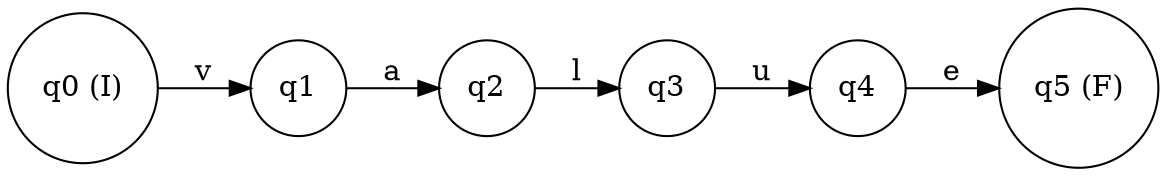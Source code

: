 digraph finite_state_machine {
rankdir=LR;
node [shape = circle];
q0 [label="q0 (I)"];
q1 [label="q1"];
q2 [label="q2"];
q3 [label="q3"];
q4 [label="q4"];
q5 [label="q5 (F)"];
q0 -> q1 [label="v"];
q1 -> q2 [label="a"];
q2 -> q3 [label="l"];
q3 -> q4 [label="u"];
q4 -> q5 [label="e"];
}